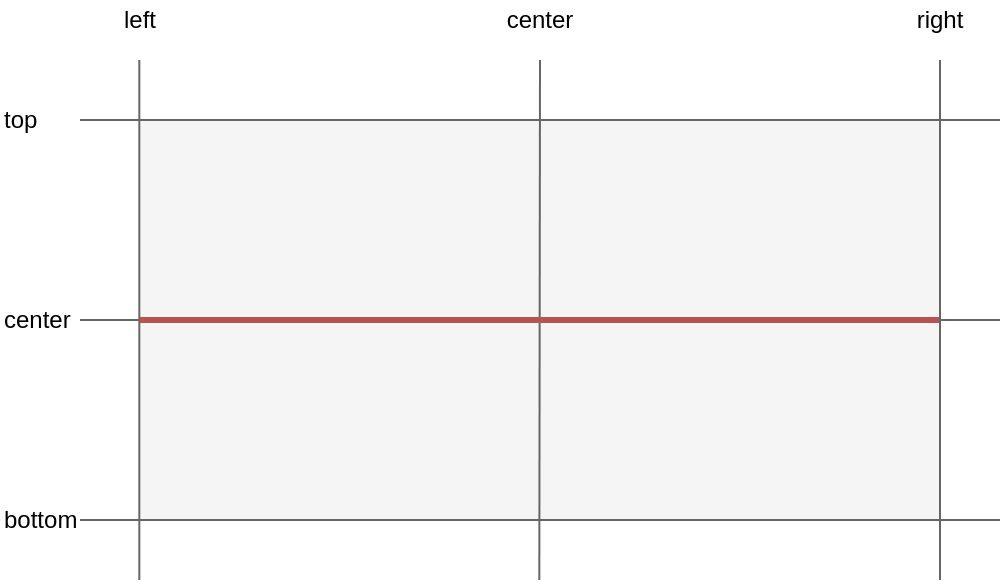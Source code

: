 <mxfile version="13.2.6" type="device"><diagram id="lJJeek-omCmlwn547X8g" name="Page-1"><mxGraphModel dx="501" dy="310" grid="1" gridSize="10" guides="1" tooltips="1" connect="1" arrows="1" fold="1" page="1" pageScale="1" pageWidth="850" pageHeight="1100" math="0" shadow="0"><root><mxCell id="0"/><mxCell id="1" parent="0"/><mxCell id="MBnoipkt6LpGMoZ2fEmY-1" value="" style="rounded=0;whiteSpace=wrap;html=1;fillColor=#f5f5f5;strokeColor=none;fontColor=#333333;" parent="1" vertex="1"><mxGeometry x="120" y="120" width="400" height="200" as="geometry"/></mxCell><mxCell id="MBnoipkt6LpGMoZ2fEmY-2" value="" style="endArrow=none;html=1;fillColor=#f5f5f5;strokeColor=#666666;exitX=1;exitY=0.5;exitDx=0;exitDy=0;" parent="1" source="MBnoipkt6LpGMoZ2fEmY-9" edge="1"><mxGeometry width="50" height="50" relative="1" as="geometry"><mxPoint x="110" y="120" as="sourcePoint"/><mxPoint x="550" y="120" as="targetPoint"/></mxGeometry></mxCell><mxCell id="MBnoipkt6LpGMoZ2fEmY-3" value="" style="endArrow=none;html=1;fillColor=#f5f5f5;strokeColor=#666666;exitX=1;exitY=0.5;exitDx=0;exitDy=0;" parent="1" source="MBnoipkt6LpGMoZ2fEmY-10" edge="1"><mxGeometry width="50" height="50" relative="1" as="geometry"><mxPoint x="110" y="320" as="sourcePoint"/><mxPoint x="550" y="320" as="targetPoint"/></mxGeometry></mxCell><mxCell id="MBnoipkt6LpGMoZ2fEmY-4" value="" style="endArrow=none;html=1;fillColor=#f5f5f5;strokeColor=#666666;" parent="1" edge="1"><mxGeometry width="50" height="50" relative="1" as="geometry"><mxPoint x="520" y="90" as="sourcePoint"/><mxPoint x="520" y="350" as="targetPoint"/></mxGeometry></mxCell><mxCell id="MBnoipkt6LpGMoZ2fEmY-5" value="" style="endArrow=none;html=1;fillColor=#f5f5f5;strokeColor=#666666;" parent="1" edge="1"><mxGeometry width="50" height="50" relative="1" as="geometry"><mxPoint x="119.66" y="90" as="sourcePoint"/><mxPoint x="119.66" y="350" as="targetPoint"/></mxGeometry></mxCell><mxCell id="MBnoipkt6LpGMoZ2fEmY-6" value="" style="endArrow=none;html=1;fillColor=#f5f5f5;strokeColor=#666666;" parent="1" edge="1"><mxGeometry width="50" height="50" relative="1" as="geometry"><mxPoint x="320" y="90" as="sourcePoint"/><mxPoint x="319.66" y="350" as="targetPoint"/></mxGeometry></mxCell><mxCell id="MBnoipkt6LpGMoZ2fEmY-7" value="" style="endArrow=none;html=1;fillColor=#f5f5f5;strokeColor=#666666;exitX=1;exitY=0.5;exitDx=0;exitDy=0;" parent="1" source="MBnoipkt6LpGMoZ2fEmY-8" edge="1"><mxGeometry width="50" height="50" relative="1" as="geometry"><mxPoint x="110" y="220" as="sourcePoint"/><mxPoint x="550" y="220" as="targetPoint"/></mxGeometry></mxCell><mxCell id="MBnoipkt6LpGMoZ2fEmY-8" value="center" style="text;html=1;strokeColor=none;fillColor=none;align=left;verticalAlign=middle;whiteSpace=wrap;rounded=0;" parent="1" vertex="1"><mxGeometry x="50" y="210" width="40" height="20" as="geometry"/></mxCell><mxCell id="MBnoipkt6LpGMoZ2fEmY-9" value="top" style="text;html=1;strokeColor=none;fillColor=none;align=left;verticalAlign=middle;whiteSpace=wrap;rounded=0;" parent="1" vertex="1"><mxGeometry x="50" y="110" width="40" height="20" as="geometry"/></mxCell><mxCell id="MBnoipkt6LpGMoZ2fEmY-10" value="bottom" style="text;html=1;strokeColor=none;fillColor=none;align=left;verticalAlign=middle;whiteSpace=wrap;rounded=0;" parent="1" vertex="1"><mxGeometry x="50" y="310" width="40" height="20" as="geometry"/></mxCell><mxCell id="MBnoipkt6LpGMoZ2fEmY-11" value="left" style="text;html=1;strokeColor=none;fillColor=none;align=center;verticalAlign=middle;whiteSpace=wrap;rounded=0;" parent="1" vertex="1"><mxGeometry x="100" y="60" width="40" height="20" as="geometry"/></mxCell><mxCell id="MBnoipkt6LpGMoZ2fEmY-12" value="center" style="text;html=1;strokeColor=none;fillColor=none;align=center;verticalAlign=middle;whiteSpace=wrap;rounded=0;" parent="1" vertex="1"><mxGeometry x="300" y="60" width="40" height="20" as="geometry"/></mxCell><mxCell id="MBnoipkt6LpGMoZ2fEmY-13" value="right" style="text;html=1;strokeColor=none;fillColor=none;align=center;verticalAlign=middle;whiteSpace=wrap;rounded=0;" parent="1" vertex="1"><mxGeometry x="500" y="60" width="40" height="20" as="geometry"/></mxCell><mxCell id="MBnoipkt6LpGMoZ2fEmY-19" value="" style="endArrow=none;html=1;fillColor=#f8cecc;strokeColor=#b85450;strokeWidth=3;" parent="1" edge="1"><mxGeometry width="50" height="50" relative="1" as="geometry"><mxPoint x="120" y="219.97" as="sourcePoint"/><mxPoint x="519.5" y="219.97" as="targetPoint"/></mxGeometry></mxCell><mxCell id="MBnoipkt6LpGMoZ2fEmY-27" value="" style="endArrow=none;dashed=1;html=1;dashPattern=1 1;opacity=50;" parent="1" edge="1"><mxGeometry width="50" height="50" relative="1" as="geometry"><mxPoint x="420" y="270" as="sourcePoint"/><mxPoint x="420" y="270" as="targetPoint"/></mxGeometry></mxCell></root></mxGraphModel></diagram></mxfile>
